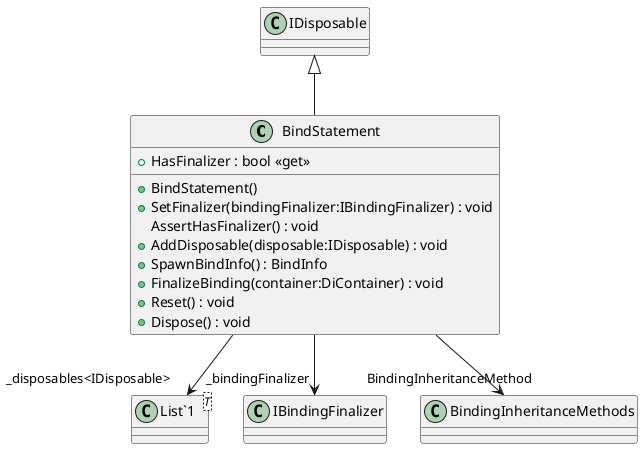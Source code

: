 @startuml
class BindStatement {
    + BindStatement()
    + HasFinalizer : bool <<get>>
    + SetFinalizer(bindingFinalizer:IBindingFinalizer) : void
    AssertHasFinalizer() : void
    + AddDisposable(disposable:IDisposable) : void
    + SpawnBindInfo() : BindInfo
    + FinalizeBinding(container:DiContainer) : void
    + Reset() : void
    + Dispose() : void
}
class "List`1"<T> {
}
IDisposable <|-- BindStatement
BindStatement --> "_disposables<IDisposable>" "List`1"
BindStatement --> "_bindingFinalizer" IBindingFinalizer
BindStatement --> "BindingInheritanceMethod" BindingInheritanceMethods
@enduml

